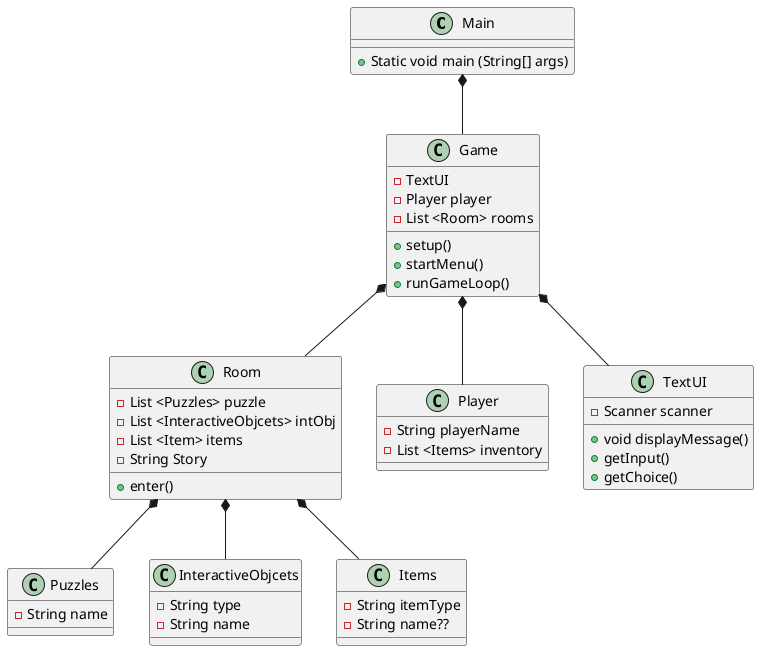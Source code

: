 @startuml
class Main
class Game
class Room
class Player
class TextUI
class Puzzles
class InteractiveObjcets
class Items



Main *--Game
Game *-- Room
Game *-- Player
Room *-- Puzzles
Room *-- InteractiveObjcets
Game *-- TextUI
Room *-- Items



Main : + Static void main (String[] args)

Game : - TextUI
Game : - Player player
Game : - List <Room> rooms
Game : + setup()
Game : + startMenu()
Game : + runGameLoop()


Room : - List <Puzzles> puzzle
Room : - List <InteractiveObjcets> intObj
Room : - List <Item> items
Room : - String Story
Room : + enter()

Player : - String playerName
Player : - List <Items> inventory

TextUI : - Scanner scanner
TextUI : + void displayMessage()
TextUI : + getInput()
TextUI : + getChoice()


Puzzles : - String name

InteractiveObjcets : - String type
InteractiveObjcets : - String name

Items : - String itemType
Items : - String name??











@enduml